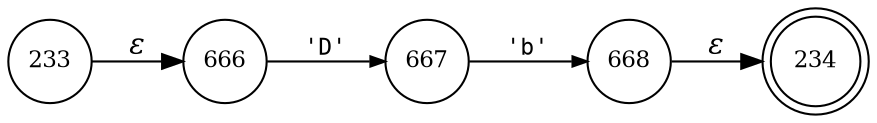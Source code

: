 digraph ATN {
rankdir=LR;
s234[fontsize=11, label="234", shape=doublecircle, fixedsize=true, width=.6];
s233[fontsize=11,label="233", shape=circle, fixedsize=true, width=.55, peripheries=1];
s666[fontsize=11,label="666", shape=circle, fixedsize=true, width=.55, peripheries=1];
s667[fontsize=11,label="667", shape=circle, fixedsize=true, width=.55, peripheries=1];
s668[fontsize=11,label="668", shape=circle, fixedsize=true, width=.55, peripheries=1];
s233 -> s666 [fontname="Times-Italic", label="&epsilon;"];
s666 -> s667 [fontsize=11, fontname="Courier", arrowsize=.7, label = "'D'", arrowhead = normal];
s667 -> s668 [fontsize=11, fontname="Courier", arrowsize=.7, label = "'b'", arrowhead = normal];
s668 -> s234 [fontname="Times-Italic", label="&epsilon;"];
}